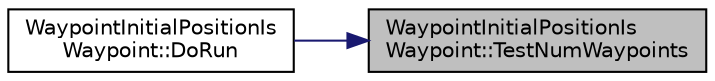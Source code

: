 digraph "WaypointInitialPositionIsWaypoint::TestNumWaypoints"
{
 // LATEX_PDF_SIZE
  edge [fontname="Helvetica",fontsize="10",labelfontname="Helvetica",labelfontsize="10"];
  node [fontname="Helvetica",fontsize="10",shape=record];
  rankdir="RL";
  Node1 [label="WaypointInitialPositionIs\lWaypoint::TestNumWaypoints",height=0.2,width=0.4,color="black", fillcolor="grey75", style="filled", fontcolor="black",tooltip="Test number of way points."];
  Node1 -> Node2 [dir="back",color="midnightblue",fontsize="10",style="solid",fontname="Helvetica"];
  Node2 [label="WaypointInitialPositionIs\lWaypoint::DoRun",height=0.2,width=0.4,color="black", fillcolor="white", style="filled",URL="$class_waypoint_initial_position_is_waypoint.html#a277c97216e4f4c2c7cfffc2bace527e2",tooltip="Implementation to actually run this TestCase."];
}
